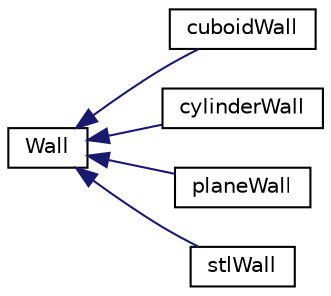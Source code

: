 digraph "Graphical Class Hierarchy"
{
 // LATEX_PDF_SIZE
  edge [fontname="Helvetica",fontsize="10",labelfontname="Helvetica",labelfontsize="10"];
  node [fontname="Helvetica",fontsize="10",shape=record];
  rankdir="LR";
  Node0 [label="Wall",height=0.2,width=0.4,color="black", fillcolor="white", style="filled",URL="$classpFlow_1_1Wall.html",tooltip=" "];
  Node0 -> Node1 [dir="back",color="midnightblue",fontsize="10",style="solid",fontname="Helvetica"];
  Node1 [label="cuboidWall",height=0.2,width=0.4,color="black", fillcolor="white", style="filled",URL="$classpFlow_1_1cuboidWall.html",tooltip=" "];
  Node0 -> Node2 [dir="back",color="midnightblue",fontsize="10",style="solid",fontname="Helvetica"];
  Node2 [label="cylinderWall",height=0.2,width=0.4,color="black", fillcolor="white", style="filled",URL="$classpFlow_1_1cylinderWall.html",tooltip=" "];
  Node0 -> Node3 [dir="back",color="midnightblue",fontsize="10",style="solid",fontname="Helvetica"];
  Node3 [label="planeWall",height=0.2,width=0.4,color="black", fillcolor="white", style="filled",URL="$classpFlow_1_1planeWall.html",tooltip=" "];
  Node0 -> Node4 [dir="back",color="midnightblue",fontsize="10",style="solid",fontname="Helvetica"];
  Node4 [label="stlWall",height=0.2,width=0.4,color="black", fillcolor="white", style="filled",URL="$classpFlow_1_1stlWall.html",tooltip=" "];
}
